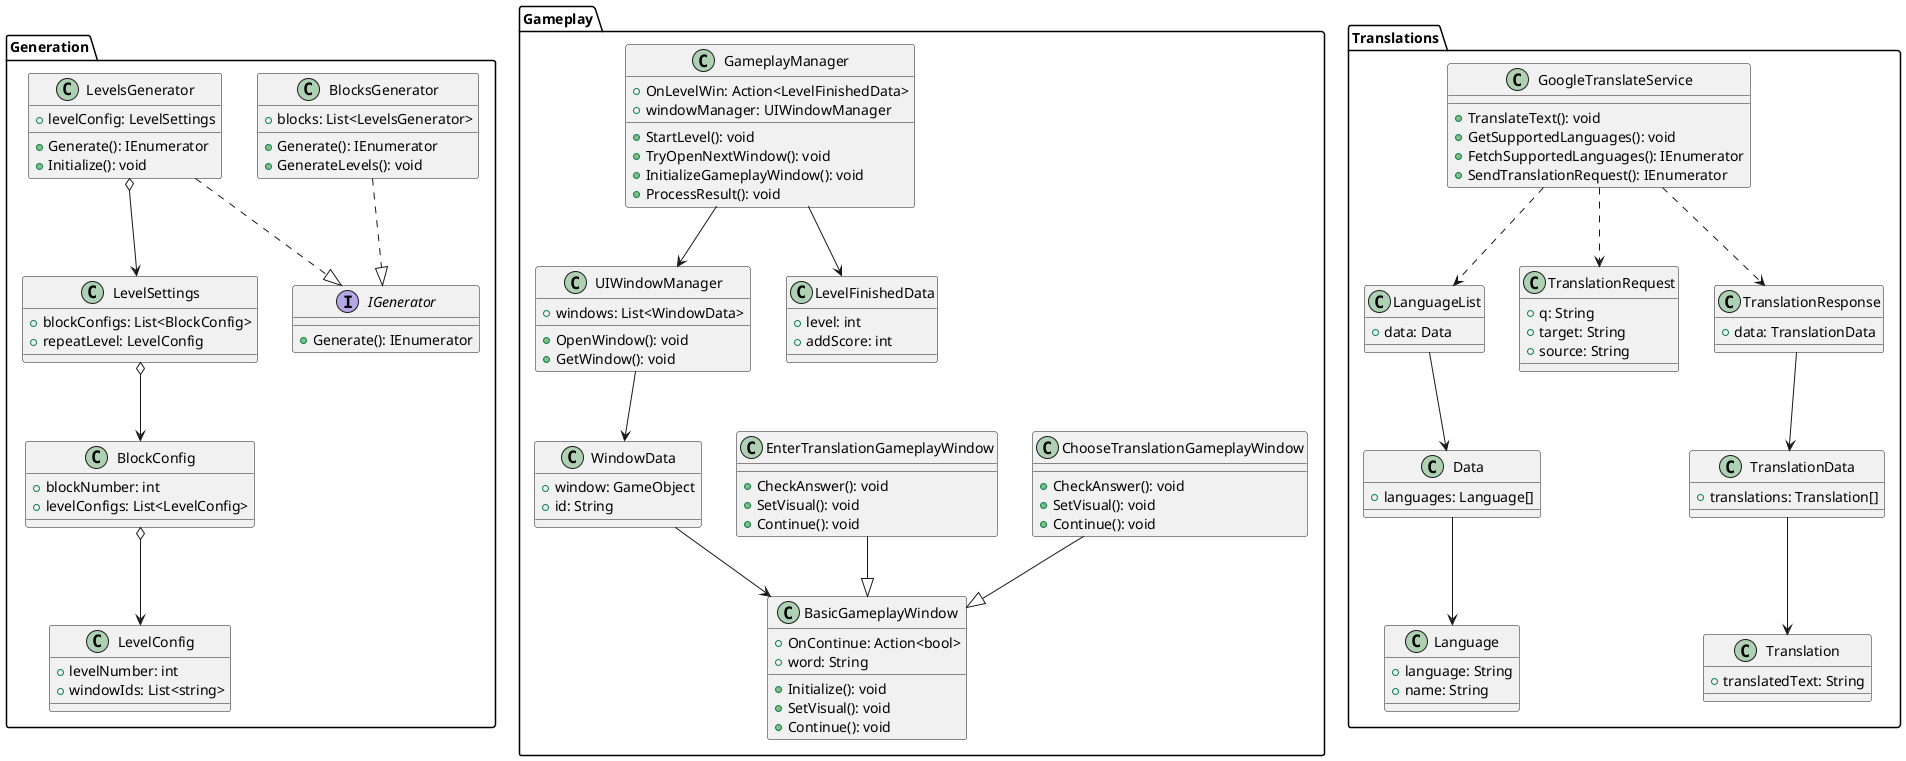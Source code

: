 
@startuml classMain

package "Generation" {
interface IGenerator {
  +Generate(): IEnumerator
}

class BlocksGenerator {
  +blocks: List<LevelsGenerator>
  +Generate(): IEnumerator
  +GenerateLevels(): void
}

class LevelsGenerator {
  +levelConfig: LevelSettings
  +Generate(): IEnumerator
  +Initialize(): void
}

class LevelSettings {
  +blockConfigs: List<BlockConfig>
  +repeatLevel: LevelConfig
}

class BlockConfig{
  +blockNumber: int
  +levelConfigs: List<LevelConfig>
}

class LevelConfig{
  +levelNumber: int
  +windowIds: List<string>
}
}

LevelsGenerator ..|> IGenerator
BlocksGenerator ..|> IGenerator

LevelSettings o--> BlockConfig
BlockConfig o--> LevelConfig
LevelsGenerator o--> LevelSettings

package "Gameplay" {
class BasicGameplayWindow {
  +OnContinue: Action<bool>
  +word: String
  +Initialize(): void
  +SetVisual(): void
  +Continue(): void
}

class ChooseTranslationGameplayWindow {
  +CheckAnswer(): void
  +SetVisual(): void
  +Continue(): void
}

class EnterTranslationGameplayWindow {
  +CheckAnswer(): void
  +SetVisual(): void
  +Continue(): void
}
class UIWindowManager {
  +windows: List<WindowData>
  +OpenWindow(): void
  +GetWindow(): void
}

class WindowData {
  +window: GameObject
  +id: String
}

class LevelFinishedData {
  +level: int
  +addScore: int
}

class GameplayManager {
  +OnLevelWin: Action<LevelFinishedData>
  +windowManager: UIWindowManager
  +StartLevel(): void
  +TryOpenNextWindow(): void
  +InitializeGameplayWindow(): void
  +ProcessResult(): void
}
}


EnterTranslationGameplayWindow --|> BasicGameplayWindow
ChooseTranslationGameplayWindow --|> BasicGameplayWindow

GameplayManager --> LevelFinishedData
GameplayManager --> UIWindowManager
UIWindowManager --> WindowData
WindowData --> BasicGameplayWindow

package "Translations" {
class GoogleTranslateService {
  +TranslateText(): void
  +GetSupportedLanguages(): void
  +FetchSupportedLanguages(): IEnumerator
  +SendTranslationRequest(): IEnumerator
}

class Language
{
  +language: String
  +name: String
}

class Data {
  +languages: Language[]
}

class LanguageList {
  +data: Data
}

class TranslationRequest
{
  +q: String
  +target: String
  +source: String
}

class Translation
{
  +translatedText: String
}

class TranslationData
{
  +translations: Translation[]
}

class TranslationResponse
{
  +data: TranslationData
}
}

LanguageList --> Data
Data --> Language

TranslationResponse --> TranslationData
TranslationData --> Translation

GoogleTranslateService ..> TranslationResponse
GoogleTranslateService ..> TranslationRequest
GoogleTranslateService ..> LanguageList

@enduml
